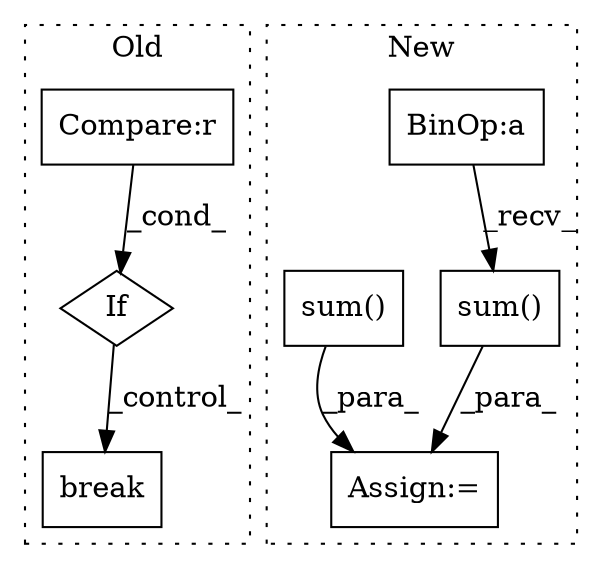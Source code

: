 digraph G {
subgraph cluster0 {
1 [label="break" a="94" s="1685" l="5" shape="box"];
3 [label="Compare:r" a="40" s="1587" l="10" shape="box"];
4 [label="If" a="96" s="1584" l="3" shape="diamond"];
label = "Old";
style="dotted";
}
subgraph cluster1 {
2 [label="sum()" a="75" s="1867" l="19" shape="box"];
5 [label="Assign:=" a="68" s="1817" l="3" shape="box"];
6 [label="BinOp:a" a="82" s="1876" l="2" shape="box"];
7 [label="sum()" a="75" s="1820" l="44" shape="box"];
label = "New";
style="dotted";
}
2 -> 5 [label="_para_"];
3 -> 4 [label="_cond_"];
4 -> 1 [label="_control_"];
6 -> 2 [label="_recv_"];
7 -> 5 [label="_para_"];
}